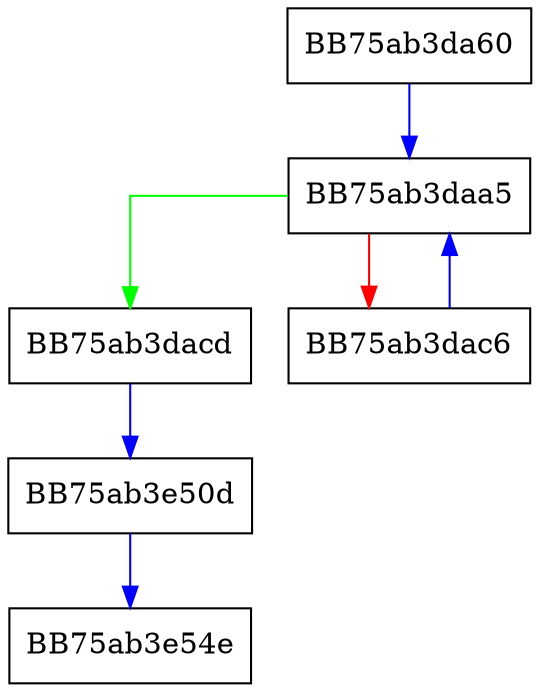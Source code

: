digraph SpynetSigLoader_init_module {
  node [shape="box"];
  graph [splines=ortho];
  BB75ab3da60 -> BB75ab3daa5 [color="blue"];
  BB75ab3daa5 -> BB75ab3dacd [color="green"];
  BB75ab3daa5 -> BB75ab3dac6 [color="red"];
  BB75ab3dac6 -> BB75ab3daa5 [color="blue"];
  BB75ab3dacd -> BB75ab3e50d [color="blue"];
  BB75ab3e50d -> BB75ab3e54e [color="blue"];
}